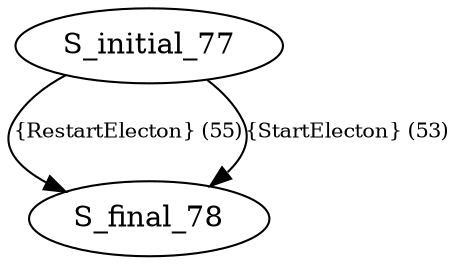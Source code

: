 digraph FUNCTION {

 "S_initial_77" -> "S_final_78" [label="{RestartElecton} (55)",fontsize=10,];
 "S_initial_77" -> "S_final_78" [label="{StartElecton} (53)",fontsize=10,];
}
